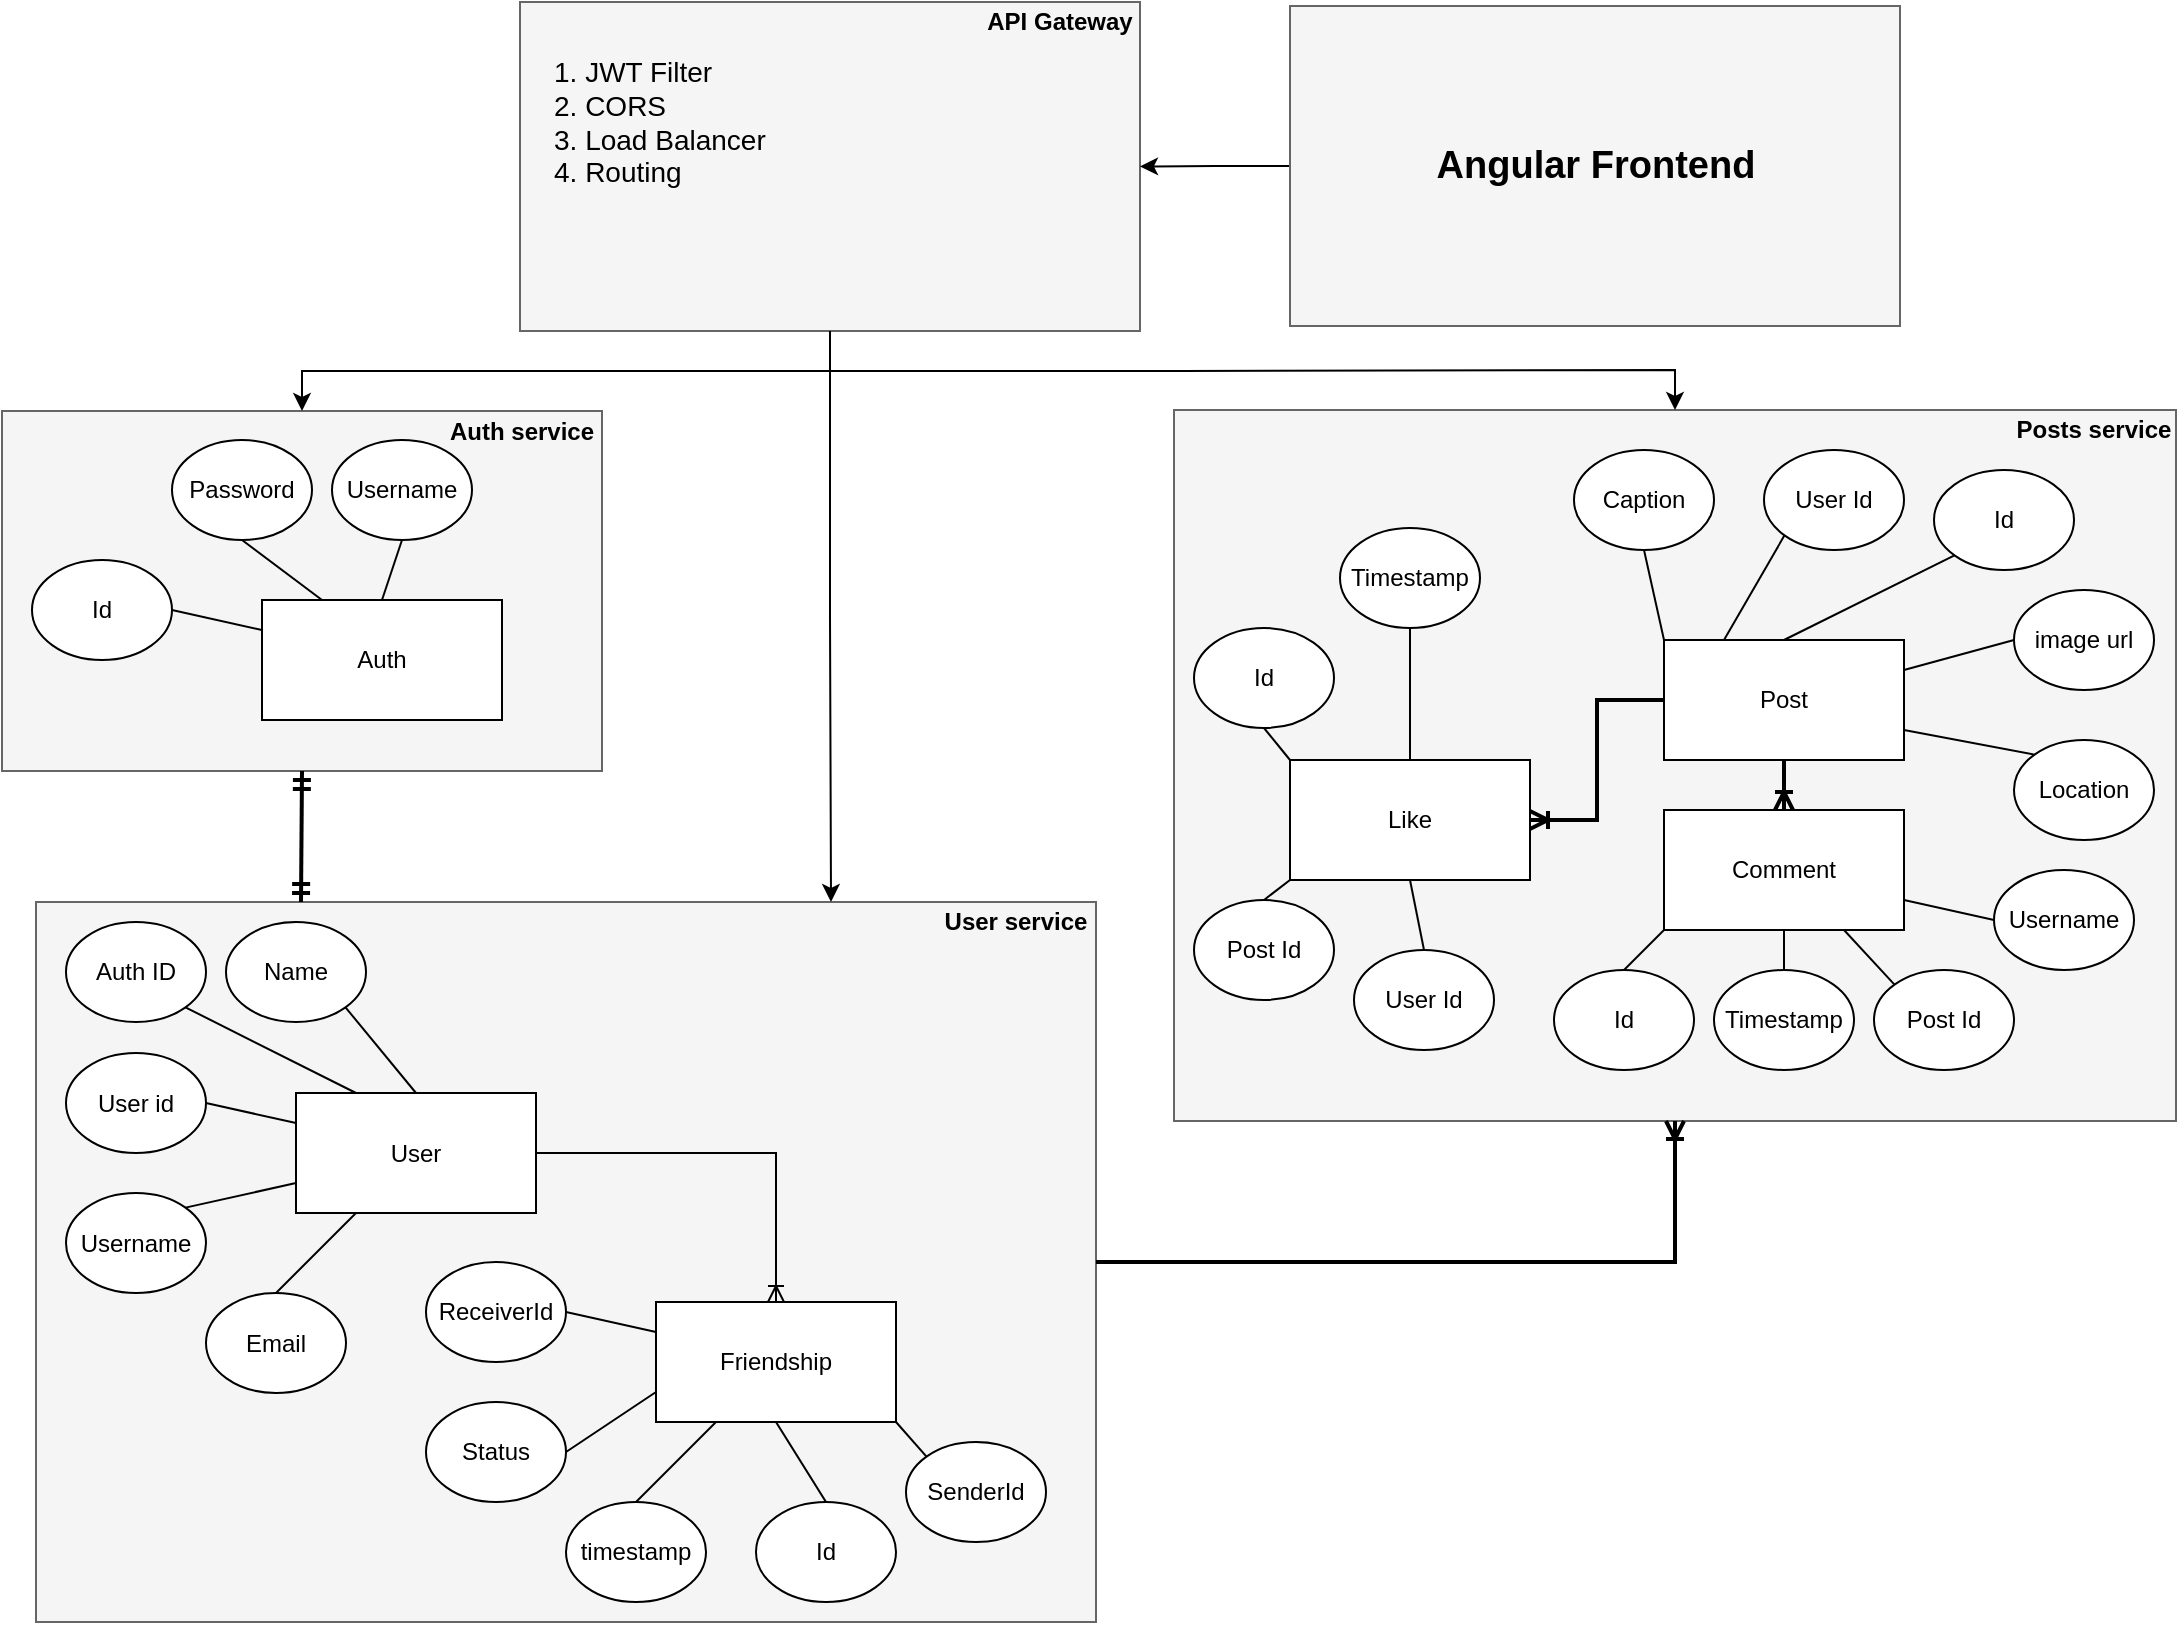 <mxfile version="26.1.1">
  <diagram id="eoWRdUcyCv5kpP34zjwt" name="Socio">
    <mxGraphModel dx="1400" dy="696" grid="1" gridSize="10" guides="1" tooltips="1" connect="1" arrows="1" fold="1" page="1" pageScale="1" pageWidth="1100" pageHeight="850" math="0" shadow="0">
      <root>
        <mxCell id="0" />
        <mxCell id="1" parent="0" />
        <mxCell id="TAMdD1Hj3wDVjVq1GOnq-4" value="" style="rounded=0;whiteSpace=wrap;html=1;fillColor=#f5f5f5;fontColor=#333333;strokeColor=#666666;" parent="1" vertex="1">
          <mxGeometry x="591" y="223" width="501" height="355.5" as="geometry" />
        </mxCell>
        <mxCell id="TAMdD1Hj3wDVjVq1GOnq-3" value="" style="rounded=0;whiteSpace=wrap;html=1;fillColor=#f5f5f5;fontColor=#333333;strokeColor=#666666;" parent="1" vertex="1">
          <mxGeometry x="5" y="223.5" width="300" height="180" as="geometry" />
        </mxCell>
        <mxCell id="TAMdD1Hj3wDVjVq1GOnq-1" value="" style="rounded=0;whiteSpace=wrap;html=1;fillColor=#f5f5f5;strokeColor=#666666;fontColor=#333333;" parent="1" vertex="1">
          <mxGeometry x="22" y="469" width="530" height="360" as="geometry" />
        </mxCell>
        <mxCell id="1Ljjv2LiJs6uiaU3sj18-1" value="User" style="rounded=0;whiteSpace=wrap;html=1;" parent="1" vertex="1">
          <mxGeometry x="152" y="564.5" width="120" height="60" as="geometry" />
        </mxCell>
        <mxCell id="1Ljjv2LiJs6uiaU3sj18-3" value="User id" style="ellipse;whiteSpace=wrap;html=1;" parent="1" vertex="1">
          <mxGeometry x="37" y="544.5" width="70" height="50" as="geometry" />
        </mxCell>
        <mxCell id="1Ljjv2LiJs6uiaU3sj18-4" value="Username" style="ellipse;whiteSpace=wrap;html=1;" parent="1" vertex="1">
          <mxGeometry x="37" y="614.5" width="70" height="50" as="geometry" />
        </mxCell>
        <mxCell id="1Ljjv2LiJs6uiaU3sj18-5" value="Email" style="ellipse;whiteSpace=wrap;html=1;" parent="1" vertex="1">
          <mxGeometry x="107" y="664.5" width="70" height="50" as="geometry" />
        </mxCell>
        <mxCell id="1Ljjv2LiJs6uiaU3sj18-6" value="Auth ID" style="ellipse;whiteSpace=wrap;html=1;" parent="1" vertex="1">
          <mxGeometry x="37" y="479" width="70" height="50" as="geometry" />
        </mxCell>
        <mxCell id="1Ljjv2LiJs6uiaU3sj18-7" value="Name" style="ellipse;whiteSpace=wrap;html=1;" parent="1" vertex="1">
          <mxGeometry x="117" y="479" width="70" height="50" as="geometry" />
        </mxCell>
        <mxCell id="1Ljjv2LiJs6uiaU3sj18-9" value="" style="endArrow=none;html=1;rounded=0;entryX=1;entryY=1;entryDx=0;entryDy=0;exitX=0.25;exitY=0;exitDx=0;exitDy=0;" parent="1" source="1Ljjv2LiJs6uiaU3sj18-1" target="1Ljjv2LiJs6uiaU3sj18-6" edge="1">
          <mxGeometry width="50" height="50" relative="1" as="geometry">
            <mxPoint x="137" y="604.5" as="sourcePoint" />
            <mxPoint x="187" y="554.5" as="targetPoint" />
          </mxGeometry>
        </mxCell>
        <mxCell id="1Ljjv2LiJs6uiaU3sj18-10" value="" style="endArrow=none;html=1;rounded=0;entryX=1;entryY=1;entryDx=0;entryDy=0;exitX=0.5;exitY=0;exitDx=0;exitDy=0;" parent="1" source="1Ljjv2LiJs6uiaU3sj18-1" target="1Ljjv2LiJs6uiaU3sj18-7" edge="1">
          <mxGeometry width="50" height="50" relative="1" as="geometry">
            <mxPoint x="192" y="574.5" as="sourcePoint" />
            <mxPoint x="152" y="544.5" as="targetPoint" />
          </mxGeometry>
        </mxCell>
        <mxCell id="1Ljjv2LiJs6uiaU3sj18-11" value="" style="endArrow=none;html=1;rounded=0;entryX=1;entryY=0.5;entryDx=0;entryDy=0;exitX=0;exitY=0.25;exitDx=0;exitDy=0;" parent="1" source="1Ljjv2LiJs6uiaU3sj18-1" target="1Ljjv2LiJs6uiaU3sj18-3" edge="1">
          <mxGeometry width="50" height="50" relative="1" as="geometry">
            <mxPoint x="222" y="574.5" as="sourcePoint" />
            <mxPoint x="232" y="544.5" as="targetPoint" />
          </mxGeometry>
        </mxCell>
        <mxCell id="1Ljjv2LiJs6uiaU3sj18-12" value="" style="endArrow=none;html=1;rounded=0;entryX=1;entryY=0;entryDx=0;entryDy=0;exitX=0;exitY=0.75;exitDx=0;exitDy=0;" parent="1" source="1Ljjv2LiJs6uiaU3sj18-1" target="1Ljjv2LiJs6uiaU3sj18-4" edge="1">
          <mxGeometry width="50" height="50" relative="1" as="geometry">
            <mxPoint x="162" y="589.5" as="sourcePoint" />
            <mxPoint x="117" y="579.5" as="targetPoint" />
          </mxGeometry>
        </mxCell>
        <mxCell id="1Ljjv2LiJs6uiaU3sj18-13" value="" style="endArrow=none;html=1;rounded=0;entryX=0.5;entryY=0;entryDx=0;entryDy=0;exitX=0.25;exitY=1;exitDx=0;exitDy=0;" parent="1" source="1Ljjv2LiJs6uiaU3sj18-1" target="1Ljjv2LiJs6uiaU3sj18-5" edge="1">
          <mxGeometry width="50" height="50" relative="1" as="geometry">
            <mxPoint x="162" y="619.5" as="sourcePoint" />
            <mxPoint x="117" y="649.5" as="targetPoint" />
          </mxGeometry>
        </mxCell>
        <mxCell id="Wl9BeldI0FbzbpQcbplW-1" value="Post" style="rounded=0;whiteSpace=wrap;html=1;" parent="1" vertex="1">
          <mxGeometry x="836" y="338" width="120" height="60" as="geometry" />
        </mxCell>
        <mxCell id="Wl9BeldI0FbzbpQcbplW-2" value="Caption" style="ellipse;whiteSpace=wrap;html=1;" parent="1" vertex="1">
          <mxGeometry x="791" y="243" width="70" height="50" as="geometry" />
        </mxCell>
        <mxCell id="Wl9BeldI0FbzbpQcbplW-3" value="Location" style="ellipse;whiteSpace=wrap;html=1;" parent="1" vertex="1">
          <mxGeometry x="1011" y="388" width="70" height="50" as="geometry" />
        </mxCell>
        <mxCell id="Wl9BeldI0FbzbpQcbplW-4" value="image url" style="ellipse;whiteSpace=wrap;html=1;" parent="1" vertex="1">
          <mxGeometry x="1011" y="313" width="70" height="50" as="geometry" />
        </mxCell>
        <mxCell id="Wl9BeldI0FbzbpQcbplW-5" value="User Id" style="ellipse;whiteSpace=wrap;html=1;" parent="1" vertex="1">
          <mxGeometry x="886" y="243" width="70" height="50" as="geometry" />
        </mxCell>
        <mxCell id="Wl9BeldI0FbzbpQcbplW-6" value="Id" style="ellipse;whiteSpace=wrap;html=1;" parent="1" vertex="1">
          <mxGeometry x="971" y="253" width="70" height="50" as="geometry" />
        </mxCell>
        <mxCell id="Wl9BeldI0FbzbpQcbplW-7" value="" style="endArrow=none;html=1;rounded=0;entryX=0;entryY=1;entryDx=0;entryDy=0;exitX=0.25;exitY=0;exitDx=0;exitDy=0;" parent="1" source="Wl9BeldI0FbzbpQcbplW-1" target="Wl9BeldI0FbzbpQcbplW-5" edge="1">
          <mxGeometry width="50" height="50" relative="1" as="geometry">
            <mxPoint x="821" y="378" as="sourcePoint" />
            <mxPoint x="871" y="328" as="targetPoint" />
          </mxGeometry>
        </mxCell>
        <mxCell id="Wl9BeldI0FbzbpQcbplW-8" value="" style="endArrow=none;html=1;rounded=0;entryX=0;entryY=1;entryDx=0;entryDy=0;exitX=0.5;exitY=0;exitDx=0;exitDy=0;" parent="1" source="Wl9BeldI0FbzbpQcbplW-1" target="Wl9BeldI0FbzbpQcbplW-6" edge="1">
          <mxGeometry width="50" height="50" relative="1" as="geometry">
            <mxPoint x="876" y="348" as="sourcePoint" />
            <mxPoint x="836" y="318" as="targetPoint" />
          </mxGeometry>
        </mxCell>
        <mxCell id="Wl9BeldI0FbzbpQcbplW-9" value="" style="endArrow=none;html=1;rounded=0;entryX=0.5;entryY=1;entryDx=0;entryDy=0;exitX=0;exitY=0;exitDx=0;exitDy=0;" parent="1" source="Wl9BeldI0FbzbpQcbplW-1" target="Wl9BeldI0FbzbpQcbplW-2" edge="1">
          <mxGeometry width="50" height="50" relative="1" as="geometry">
            <mxPoint x="906" y="348" as="sourcePoint" />
            <mxPoint x="916" y="318" as="targetPoint" />
          </mxGeometry>
        </mxCell>
        <mxCell id="Wl9BeldI0FbzbpQcbplW-10" value="" style="endArrow=none;html=1;rounded=0;entryX=0;entryY=0;entryDx=0;entryDy=0;exitX=1;exitY=0.75;exitDx=0;exitDy=0;" parent="1" source="Wl9BeldI0FbzbpQcbplW-1" target="Wl9BeldI0FbzbpQcbplW-3" edge="1">
          <mxGeometry width="50" height="50" relative="1" as="geometry">
            <mxPoint x="846" y="363" as="sourcePoint" />
            <mxPoint x="801" y="353" as="targetPoint" />
          </mxGeometry>
        </mxCell>
        <mxCell id="Wl9BeldI0FbzbpQcbplW-11" value="" style="endArrow=none;html=1;rounded=0;entryX=0;entryY=0.5;entryDx=0;entryDy=0;exitX=1;exitY=0.25;exitDx=0;exitDy=0;" parent="1" source="Wl9BeldI0FbzbpQcbplW-1" target="Wl9BeldI0FbzbpQcbplW-4" edge="1">
          <mxGeometry width="50" height="50" relative="1" as="geometry">
            <mxPoint x="846" y="393" as="sourcePoint" />
            <mxPoint x="801" y="423" as="targetPoint" />
          </mxGeometry>
        </mxCell>
        <mxCell id="Wl9BeldI0FbzbpQcbplW-12" value="" style="fontSize=12;html=1;endArrow=ERoneToMany;rounded=0;exitX=1;exitY=0.5;exitDx=0;exitDy=0;entryX=0.5;entryY=1;entryDx=0;entryDy=0;edgeStyle=orthogonalEdgeStyle;strokeWidth=2;" parent="1" source="TAMdD1Hj3wDVjVq1GOnq-1" target="TAMdD1Hj3wDVjVq1GOnq-4" edge="1">
          <mxGeometry width="100" height="100" relative="1" as="geometry">
            <mxPoint x="379" y="359" as="sourcePoint" />
            <mxPoint x="479" y="259" as="targetPoint" />
          </mxGeometry>
        </mxCell>
        <mxCell id="bMkOzWj03NQQxxI9vQ9o-1" value="Auth" style="rounded=0;whiteSpace=wrap;html=1;" parent="1" vertex="1">
          <mxGeometry x="135" y="318" width="120" height="60" as="geometry" />
        </mxCell>
        <mxCell id="bMkOzWj03NQQxxI9vQ9o-2" value="Id" style="ellipse;whiteSpace=wrap;html=1;" parent="1" vertex="1">
          <mxGeometry x="20" y="298" width="70" height="50" as="geometry" />
        </mxCell>
        <mxCell id="bMkOzWj03NQQxxI9vQ9o-3" value="Password" style="ellipse;whiteSpace=wrap;html=1;" parent="1" vertex="1">
          <mxGeometry x="90" y="238" width="70" height="50" as="geometry" />
        </mxCell>
        <mxCell id="bMkOzWj03NQQxxI9vQ9o-4" value="Username" style="ellipse;whiteSpace=wrap;html=1;" parent="1" vertex="1">
          <mxGeometry x="170" y="238" width="70" height="50" as="geometry" />
        </mxCell>
        <mxCell id="bMkOzWj03NQQxxI9vQ9o-5" value="" style="endArrow=none;html=1;rounded=0;entryX=0.5;entryY=1;entryDx=0;entryDy=0;exitX=0.25;exitY=0;exitDx=0;exitDy=0;" parent="1" source="bMkOzWj03NQQxxI9vQ9o-1" target="bMkOzWj03NQQxxI9vQ9o-3" edge="1">
          <mxGeometry width="50" height="50" relative="1" as="geometry">
            <mxPoint x="120" y="358" as="sourcePoint" />
            <mxPoint x="170" y="308" as="targetPoint" />
          </mxGeometry>
        </mxCell>
        <mxCell id="bMkOzWj03NQQxxI9vQ9o-6" value="" style="endArrow=none;html=1;rounded=0;entryX=0.5;entryY=1;entryDx=0;entryDy=0;exitX=0.5;exitY=0;exitDx=0;exitDy=0;" parent="1" source="bMkOzWj03NQQxxI9vQ9o-1" target="bMkOzWj03NQQxxI9vQ9o-4" edge="1">
          <mxGeometry width="50" height="50" relative="1" as="geometry">
            <mxPoint x="175" y="328" as="sourcePoint" />
            <mxPoint x="135" y="298" as="targetPoint" />
          </mxGeometry>
        </mxCell>
        <mxCell id="bMkOzWj03NQQxxI9vQ9o-7" value="" style="endArrow=none;html=1;rounded=0;entryX=1;entryY=0.5;entryDx=0;entryDy=0;exitX=0;exitY=0.25;exitDx=0;exitDy=0;" parent="1" source="bMkOzWj03NQQxxI9vQ9o-1" target="bMkOzWj03NQQxxI9vQ9o-2" edge="1">
          <mxGeometry width="50" height="50" relative="1" as="geometry">
            <mxPoint x="205" y="328" as="sourcePoint" />
            <mxPoint x="215" y="298" as="targetPoint" />
          </mxGeometry>
        </mxCell>
        <mxCell id="bMkOzWj03NQQxxI9vQ9o-12" value="" style="fontSize=12;html=1;endArrow=ERmandOne;startArrow=ERmandOne;rounded=0;exitX=0.25;exitY=0;exitDx=0;exitDy=0;entryX=0.5;entryY=1;entryDx=0;entryDy=0;strokeWidth=2;" parent="1" source="TAMdD1Hj3wDVjVq1GOnq-1" target="TAMdD1Hj3wDVjVq1GOnq-3" edge="1">
          <mxGeometry width="100" height="100" relative="1" as="geometry">
            <mxPoint x="339" y="654.5" as="sourcePoint" />
            <mxPoint x="294" y="579" as="targetPoint" />
          </mxGeometry>
        </mxCell>
        <mxCell id="4no0yn3BqF-5TfTjzVqB-2" value="Friendship" style="rounded=0;whiteSpace=wrap;html=1;" parent="1" vertex="1">
          <mxGeometry x="332" y="669" width="120" height="60" as="geometry" />
        </mxCell>
        <mxCell id="4no0yn3BqF-5TfTjzVqB-3" value="ReceiverId" style="ellipse;whiteSpace=wrap;html=1;" parent="1" vertex="1">
          <mxGeometry x="217" y="649" width="70" height="50" as="geometry" />
        </mxCell>
        <mxCell id="4no0yn3BqF-5TfTjzVqB-4" value="Status" style="ellipse;whiteSpace=wrap;html=1;" parent="1" vertex="1">
          <mxGeometry x="217" y="719" width="70" height="50" as="geometry" />
        </mxCell>
        <mxCell id="4no0yn3BqF-5TfTjzVqB-5" value="timestamp" style="ellipse;whiteSpace=wrap;html=1;" parent="1" vertex="1">
          <mxGeometry x="287" y="769" width="70" height="50" as="geometry" />
        </mxCell>
        <mxCell id="4no0yn3BqF-5TfTjzVqB-6" value="SenderId" style="ellipse;whiteSpace=wrap;html=1;" parent="1" vertex="1">
          <mxGeometry x="457" y="739" width="70" height="50" as="geometry" />
        </mxCell>
        <mxCell id="4no0yn3BqF-5TfTjzVqB-7" value="Id" style="ellipse;whiteSpace=wrap;html=1;" parent="1" vertex="1">
          <mxGeometry x="382" y="769" width="70" height="50" as="geometry" />
        </mxCell>
        <mxCell id="4no0yn3BqF-5TfTjzVqB-8" value="" style="endArrow=none;html=1;rounded=0;entryX=0;entryY=0;entryDx=0;entryDy=0;exitX=1;exitY=1;exitDx=0;exitDy=0;" parent="1" source="4no0yn3BqF-5TfTjzVqB-2" target="4no0yn3BqF-5TfTjzVqB-6" edge="1">
          <mxGeometry width="50" height="50" relative="1" as="geometry">
            <mxPoint x="317" y="709" as="sourcePoint" />
            <mxPoint x="367" y="659" as="targetPoint" />
          </mxGeometry>
        </mxCell>
        <mxCell id="4no0yn3BqF-5TfTjzVqB-9" value="" style="endArrow=none;html=1;rounded=0;entryX=0.5;entryY=0;entryDx=0;entryDy=0;exitX=0.5;exitY=1;exitDx=0;exitDy=0;" parent="1" source="4no0yn3BqF-5TfTjzVqB-2" target="4no0yn3BqF-5TfTjzVqB-7" edge="1">
          <mxGeometry width="50" height="50" relative="1" as="geometry">
            <mxPoint x="372" y="679" as="sourcePoint" />
            <mxPoint x="332" y="649" as="targetPoint" />
          </mxGeometry>
        </mxCell>
        <mxCell id="4no0yn3BqF-5TfTjzVqB-10" value="" style="endArrow=none;html=1;rounded=0;entryX=1;entryY=0.5;entryDx=0;entryDy=0;exitX=0;exitY=0.25;exitDx=0;exitDy=0;" parent="1" source="4no0yn3BqF-5TfTjzVqB-2" target="4no0yn3BqF-5TfTjzVqB-3" edge="1">
          <mxGeometry width="50" height="50" relative="1" as="geometry">
            <mxPoint x="402" y="679" as="sourcePoint" />
            <mxPoint x="412" y="649" as="targetPoint" />
          </mxGeometry>
        </mxCell>
        <mxCell id="4no0yn3BqF-5TfTjzVqB-11" value="" style="endArrow=none;html=1;rounded=0;entryX=1;entryY=0.5;entryDx=0;entryDy=0;exitX=0;exitY=0.75;exitDx=0;exitDy=0;" parent="1" source="4no0yn3BqF-5TfTjzVqB-2" target="4no0yn3BqF-5TfTjzVqB-4" edge="1">
          <mxGeometry width="50" height="50" relative="1" as="geometry">
            <mxPoint x="342" y="694" as="sourcePoint" />
            <mxPoint x="297" y="684" as="targetPoint" />
          </mxGeometry>
        </mxCell>
        <mxCell id="4no0yn3BqF-5TfTjzVqB-12" value="" style="endArrow=none;html=1;rounded=0;entryX=0.5;entryY=0;entryDx=0;entryDy=0;exitX=0.25;exitY=1;exitDx=0;exitDy=0;" parent="1" source="4no0yn3BqF-5TfTjzVqB-2" target="4no0yn3BqF-5TfTjzVqB-5" edge="1">
          <mxGeometry width="50" height="50" relative="1" as="geometry">
            <mxPoint x="342" y="724" as="sourcePoint" />
            <mxPoint x="297" y="754" as="targetPoint" />
          </mxGeometry>
        </mxCell>
        <mxCell id="4no0yn3BqF-5TfTjzVqB-16" value="" style="edgeStyle=orthogonalEdgeStyle;fontSize=12;html=1;endArrow=ERoneToMany;rounded=0;exitX=1;exitY=0.5;exitDx=0;exitDy=0;entryX=0.5;entryY=0;entryDx=0;entryDy=0;" parent="1" source="1Ljjv2LiJs6uiaU3sj18-1" target="4no0yn3BqF-5TfTjzVqB-2" edge="1">
          <mxGeometry width="100" height="100" relative="1" as="geometry">
            <mxPoint x="187" y="359" as="sourcePoint" />
            <mxPoint x="287" y="259" as="targetPoint" />
          </mxGeometry>
        </mxCell>
        <mxCell id="TAMdD1Hj3wDVjVq1GOnq-6" value="&lt;b&gt;Auth service&lt;/b&gt;" style="text;html=1;align=center;verticalAlign=middle;whiteSpace=wrap;rounded=0;" parent="1" vertex="1">
          <mxGeometry x="225" y="223.5" width="80" height="20" as="geometry" />
        </mxCell>
        <mxCell id="TAMdD1Hj3wDVjVq1GOnq-7" value="&lt;b&gt;Posts service&lt;/b&gt;" style="text;html=1;align=center;verticalAlign=middle;whiteSpace=wrap;rounded=0;" parent="1" vertex="1">
          <mxGeometry x="1011" y="223" width="80" height="20" as="geometry" />
        </mxCell>
        <mxCell id="TAMdD1Hj3wDVjVq1GOnq-8" value="&lt;b&gt;User service&lt;/b&gt;" style="text;html=1;align=center;verticalAlign=middle;whiteSpace=wrap;rounded=0;" parent="1" vertex="1">
          <mxGeometry x="472" y="469" width="80" height="20" as="geometry" />
        </mxCell>
        <mxCell id="LsB7FMXhsxcsWTgbLJgJ-4" style="edgeStyle=orthogonalEdgeStyle;rounded=0;orthogonalLoop=1;jettySize=auto;html=1;entryX=0.5;entryY=0;entryDx=0;entryDy=0;" parent="1" source="LsB7FMXhsxcsWTgbLJgJ-1" target="TAMdD1Hj3wDVjVq1GOnq-3" edge="1">
          <mxGeometry relative="1" as="geometry" />
        </mxCell>
        <mxCell id="LsB7FMXhsxcsWTgbLJgJ-6" style="edgeStyle=orthogonalEdgeStyle;rounded=0;orthogonalLoop=1;jettySize=auto;html=1;entryX=0.75;entryY=0;entryDx=0;entryDy=0;" parent="1" source="LsB7FMXhsxcsWTgbLJgJ-1" target="TAMdD1Hj3wDVjVq1GOnq-1" edge="1">
          <mxGeometry relative="1" as="geometry" />
        </mxCell>
        <mxCell id="LsB7FMXhsxcsWTgbLJgJ-1" value="" style="rounded=0;whiteSpace=wrap;html=1;fillColor=#f5f5f5;fontColor=#333333;strokeColor=#666666;" parent="1" vertex="1">
          <mxGeometry x="264" y="19" width="310" height="164.5" as="geometry" />
        </mxCell>
        <mxCell id="LsB7FMXhsxcsWTgbLJgJ-2" value="&lt;b&gt;API Gateway&lt;/b&gt;" style="text;html=1;align=center;verticalAlign=middle;whiteSpace=wrap;rounded=0;" parent="1" vertex="1">
          <mxGeometry x="494" y="19" width="80" height="20" as="geometry" />
        </mxCell>
        <mxCell id="LsB7FMXhsxcsWTgbLJgJ-3" value="&lt;font style=&quot;font-size: 14px;&quot;&gt;1. JWT Filter&lt;/font&gt;&lt;div&gt;&lt;font style=&quot;font-size: 14px;&quot;&gt;2. CORS&lt;/font&gt;&lt;/div&gt;&lt;div&gt;&lt;font style=&quot;font-size: 14px;&quot;&gt;3. Load Balancer&lt;/font&gt;&lt;/div&gt;&lt;div&gt;&lt;font style=&quot;font-size: 14px;&quot;&gt;4. Routing&lt;/font&gt;&lt;/div&gt;" style="text;html=1;align=left;verticalAlign=top;whiteSpace=wrap;rounded=0;" parent="1" vertex="1">
          <mxGeometry x="279" y="38.5" width="285" height="125" as="geometry" />
        </mxCell>
        <mxCell id="b4rHr2gOSFn1C0U4l8dm-4" style="edgeStyle=orthogonalEdgeStyle;rounded=0;orthogonalLoop=1;jettySize=auto;html=1;entryX=1;entryY=0.5;entryDx=0;entryDy=0;" parent="1" source="b4rHr2gOSFn1C0U4l8dm-1" target="LsB7FMXhsxcsWTgbLJgJ-1" edge="1">
          <mxGeometry relative="1" as="geometry" />
        </mxCell>
        <mxCell id="b4rHr2gOSFn1C0U4l8dm-1" value="" style="rounded=0;whiteSpace=wrap;html=1;fillColor=#f5f5f5;fontColor=#333333;strokeColor=#666666;" parent="1" vertex="1">
          <mxGeometry x="649" y="21" width="305" height="160" as="geometry" />
        </mxCell>
        <mxCell id="b4rHr2gOSFn1C0U4l8dm-3" value="&lt;font style=&quot;font-size: 19px;&quot;&gt;&lt;b style=&quot;&quot;&gt;Angular Frontend&lt;/b&gt;&lt;/font&gt;" style="text;html=1;align=center;verticalAlign=middle;whiteSpace=wrap;rounded=0;" parent="1" vertex="1">
          <mxGeometry x="716.5" y="71.25" width="170" height="60" as="geometry" />
        </mxCell>
        <mxCell id="9Njl0d2GoI3cK9SsdCIk-1" value="Like" style="rounded=0;whiteSpace=wrap;html=1;" vertex="1" parent="1">
          <mxGeometry x="649" y="398" width="120" height="60" as="geometry" />
        </mxCell>
        <mxCell id="9Njl0d2GoI3cK9SsdCIk-2" value="Id" style="ellipse;whiteSpace=wrap;html=1;" vertex="1" parent="1">
          <mxGeometry x="601" y="332" width="70" height="50" as="geometry" />
        </mxCell>
        <mxCell id="9Njl0d2GoI3cK9SsdCIk-3" value="" style="endArrow=none;html=1;rounded=0;entryX=0.5;entryY=1;entryDx=0;entryDy=0;exitX=0;exitY=0;exitDx=0;exitDy=0;" edge="1" parent="1" source="9Njl0d2GoI3cK9SsdCIk-1" target="9Njl0d2GoI3cK9SsdCIk-2">
          <mxGeometry width="50" height="50" relative="1" as="geometry">
            <mxPoint x="846" y="348" as="sourcePoint" />
            <mxPoint x="836" y="303" as="targetPoint" />
          </mxGeometry>
        </mxCell>
        <mxCell id="9Njl0d2GoI3cK9SsdCIk-4" value="Post Id" style="ellipse;whiteSpace=wrap;html=1;" vertex="1" parent="1">
          <mxGeometry x="601" y="468" width="70" height="50" as="geometry" />
        </mxCell>
        <mxCell id="9Njl0d2GoI3cK9SsdCIk-5" value="" style="endArrow=none;html=1;rounded=0;entryX=0.5;entryY=0;entryDx=0;entryDy=0;exitX=0;exitY=1;exitDx=0;exitDy=0;" edge="1" parent="1" source="9Njl0d2GoI3cK9SsdCIk-1" target="9Njl0d2GoI3cK9SsdCIk-4">
          <mxGeometry width="50" height="50" relative="1" as="geometry">
            <mxPoint x="659" y="408" as="sourcePoint" />
            <mxPoint x="646" y="392" as="targetPoint" />
          </mxGeometry>
        </mxCell>
        <mxCell id="9Njl0d2GoI3cK9SsdCIk-6" value="User Id" style="ellipse;whiteSpace=wrap;html=1;" vertex="1" parent="1">
          <mxGeometry x="681" y="493" width="70" height="50" as="geometry" />
        </mxCell>
        <mxCell id="9Njl0d2GoI3cK9SsdCIk-7" value="" style="endArrow=none;html=1;rounded=0;entryX=0.5;entryY=0;entryDx=0;entryDy=0;exitX=0.5;exitY=1;exitDx=0;exitDy=0;" edge="1" parent="1" source="9Njl0d2GoI3cK9SsdCIk-1" target="9Njl0d2GoI3cK9SsdCIk-6">
          <mxGeometry width="50" height="50" relative="1" as="geometry">
            <mxPoint x="846" y="348" as="sourcePoint" />
            <mxPoint x="836" y="303" as="targetPoint" />
          </mxGeometry>
        </mxCell>
        <mxCell id="9Njl0d2GoI3cK9SsdCIk-8" value="Timestamp" style="ellipse;whiteSpace=wrap;html=1;" vertex="1" parent="1">
          <mxGeometry x="674" y="282" width="70" height="50" as="geometry" />
        </mxCell>
        <mxCell id="9Njl0d2GoI3cK9SsdCIk-9" value="" style="endArrow=none;html=1;rounded=0;entryX=0.5;entryY=0;entryDx=0;entryDy=0;exitX=0.5;exitY=1;exitDx=0;exitDy=0;" edge="1" parent="1" source="9Njl0d2GoI3cK9SsdCIk-8" target="9Njl0d2GoI3cK9SsdCIk-1">
          <mxGeometry width="50" height="50" relative="1" as="geometry">
            <mxPoint x="719" y="468" as="sourcePoint" />
            <mxPoint x="726" y="503" as="targetPoint" />
          </mxGeometry>
        </mxCell>
        <mxCell id="9Njl0d2GoI3cK9SsdCIk-10" value="" style="fontSize=12;html=1;endArrow=ERoneToMany;rounded=0;exitX=0;exitY=0.5;exitDx=0;exitDy=0;entryX=1;entryY=0.5;entryDx=0;entryDy=0;edgeStyle=orthogonalEdgeStyle;strokeWidth=2;" edge="1" parent="1" source="Wl9BeldI0FbzbpQcbplW-1" target="9Njl0d2GoI3cK9SsdCIk-1">
          <mxGeometry width="100" height="100" relative="1" as="geometry">
            <mxPoint x="562" y="673" as="sourcePoint" />
            <mxPoint x="931" y="603" as="targetPoint" />
          </mxGeometry>
        </mxCell>
        <mxCell id="9Njl0d2GoI3cK9SsdCIk-11" value="Comment" style="rounded=0;whiteSpace=wrap;html=1;" vertex="1" parent="1">
          <mxGeometry x="836" y="423" width="120" height="60" as="geometry" />
        </mxCell>
        <mxCell id="9Njl0d2GoI3cK9SsdCIk-12" value="" style="fontSize=12;html=1;endArrow=ERoneToMany;rounded=0;exitX=0.5;exitY=1;exitDx=0;exitDy=0;entryX=0.5;entryY=0;entryDx=0;entryDy=0;edgeStyle=orthogonalEdgeStyle;strokeWidth=2;" edge="1" parent="1" source="Wl9BeldI0FbzbpQcbplW-1" target="9Njl0d2GoI3cK9SsdCIk-11">
          <mxGeometry width="100" height="100" relative="1" as="geometry">
            <mxPoint x="846" y="378" as="sourcePoint" />
            <mxPoint x="779" y="438" as="targetPoint" />
          </mxGeometry>
        </mxCell>
        <mxCell id="9Njl0d2GoI3cK9SsdCIk-13" value="Id" style="ellipse;whiteSpace=wrap;html=1;" vertex="1" parent="1">
          <mxGeometry x="781" y="503" width="70" height="50" as="geometry" />
        </mxCell>
        <mxCell id="9Njl0d2GoI3cK9SsdCIk-14" value="Timestamp" style="ellipse;whiteSpace=wrap;html=1;" vertex="1" parent="1">
          <mxGeometry x="861" y="503" width="70" height="50" as="geometry" />
        </mxCell>
        <mxCell id="9Njl0d2GoI3cK9SsdCIk-15" value="Post Id" style="ellipse;whiteSpace=wrap;html=1;" vertex="1" parent="1">
          <mxGeometry x="941" y="503" width="70" height="50" as="geometry" />
        </mxCell>
        <mxCell id="9Njl0d2GoI3cK9SsdCIk-16" value="Username" style="ellipse;whiteSpace=wrap;html=1;" vertex="1" parent="1">
          <mxGeometry x="1001" y="453" width="70" height="50" as="geometry" />
        </mxCell>
        <mxCell id="9Njl0d2GoI3cK9SsdCIk-17" value="" style="endArrow=none;html=1;rounded=0;entryX=0.5;entryY=0;entryDx=0;entryDy=0;exitX=0;exitY=1;exitDx=0;exitDy=0;" edge="1" parent="1" source="9Njl0d2GoI3cK9SsdCIk-11" target="9Njl0d2GoI3cK9SsdCIk-13">
          <mxGeometry width="50" height="50" relative="1" as="geometry">
            <mxPoint x="719" y="468" as="sourcePoint" />
            <mxPoint x="726" y="503" as="targetPoint" />
          </mxGeometry>
        </mxCell>
        <mxCell id="9Njl0d2GoI3cK9SsdCIk-18" value="" style="endArrow=none;html=1;rounded=0;entryX=0.5;entryY=0;entryDx=0;entryDy=0;exitX=0.5;exitY=1;exitDx=0;exitDy=0;" edge="1" parent="1" source="9Njl0d2GoI3cK9SsdCIk-11" target="9Njl0d2GoI3cK9SsdCIk-14">
          <mxGeometry width="50" height="50" relative="1" as="geometry">
            <mxPoint x="846" y="493" as="sourcePoint" />
            <mxPoint x="826" y="513" as="targetPoint" />
          </mxGeometry>
        </mxCell>
        <mxCell id="9Njl0d2GoI3cK9SsdCIk-19" value="" style="endArrow=none;html=1;rounded=0;entryX=0;entryY=0;entryDx=0;entryDy=0;exitX=0.75;exitY=1;exitDx=0;exitDy=0;" edge="1" parent="1" source="9Njl0d2GoI3cK9SsdCIk-11" target="9Njl0d2GoI3cK9SsdCIk-15">
          <mxGeometry width="50" height="50" relative="1" as="geometry">
            <mxPoint x="906" y="493" as="sourcePoint" />
            <mxPoint x="906" y="513" as="targetPoint" />
          </mxGeometry>
        </mxCell>
        <mxCell id="9Njl0d2GoI3cK9SsdCIk-20" value="" style="endArrow=none;html=1;rounded=0;entryX=0;entryY=0.5;entryDx=0;entryDy=0;exitX=1;exitY=0.75;exitDx=0;exitDy=0;" edge="1" parent="1" source="9Njl0d2GoI3cK9SsdCIk-11" target="9Njl0d2GoI3cK9SsdCIk-16">
          <mxGeometry width="50" height="50" relative="1" as="geometry">
            <mxPoint x="936" y="493" as="sourcePoint" />
            <mxPoint x="961" y="521" as="targetPoint" />
          </mxGeometry>
        </mxCell>
        <mxCell id="9Njl0d2GoI3cK9SsdCIk-22" style="edgeStyle=orthogonalEdgeStyle;rounded=0;orthogonalLoop=1;jettySize=auto;html=1;entryX=0.5;entryY=0;entryDx=0;entryDy=0;exitX=0.5;exitY=1;exitDx=0;exitDy=0;" edge="1" parent="1" source="LsB7FMXhsxcsWTgbLJgJ-1" target="TAMdD1Hj3wDVjVq1GOnq-4">
          <mxGeometry relative="1" as="geometry">
            <mxPoint x="429" y="194" as="sourcePoint" />
            <mxPoint x="165" y="234" as="targetPoint" />
          </mxGeometry>
        </mxCell>
      </root>
    </mxGraphModel>
  </diagram>
</mxfile>
